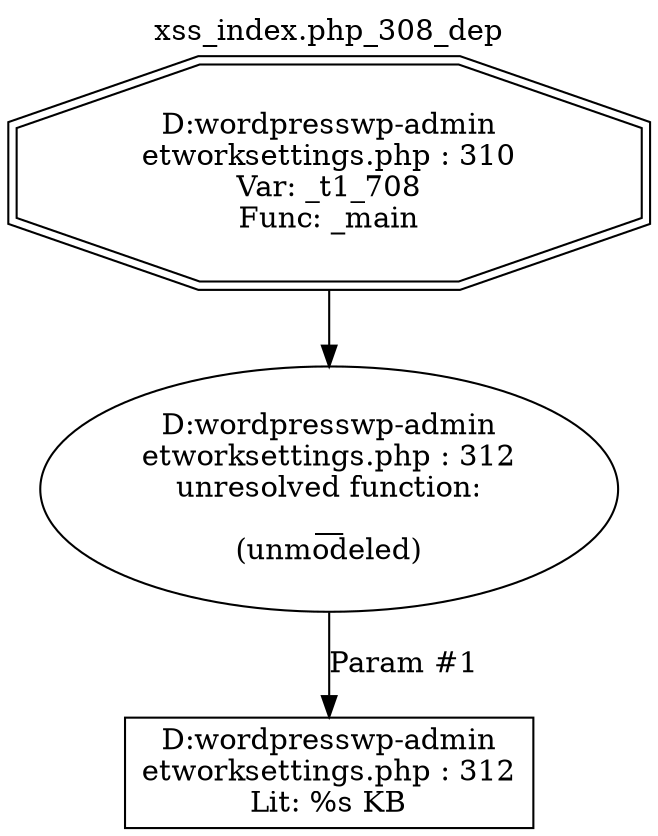 digraph cfg {
  label="xss_index.php_308_dep";
  labelloc=t;
  n1 [shape=doubleoctagon, label="D:\wordpress\wp-admin\network\settings.php : 310\nVar: _t1_708\nFunc: _main\n"];
  n2 [shape=ellipse, label="D:\wordpress\wp-admin\network\settings.php : 312\nunresolved function:\n__\n(unmodeled)\n"];
  n3 [shape=box, label="D:\wordpress\wp-admin\network\settings.php : 312\nLit: %s KB\n"];
  n1 -> n2;
  n2 -> n3[label="Param #1"];
}
